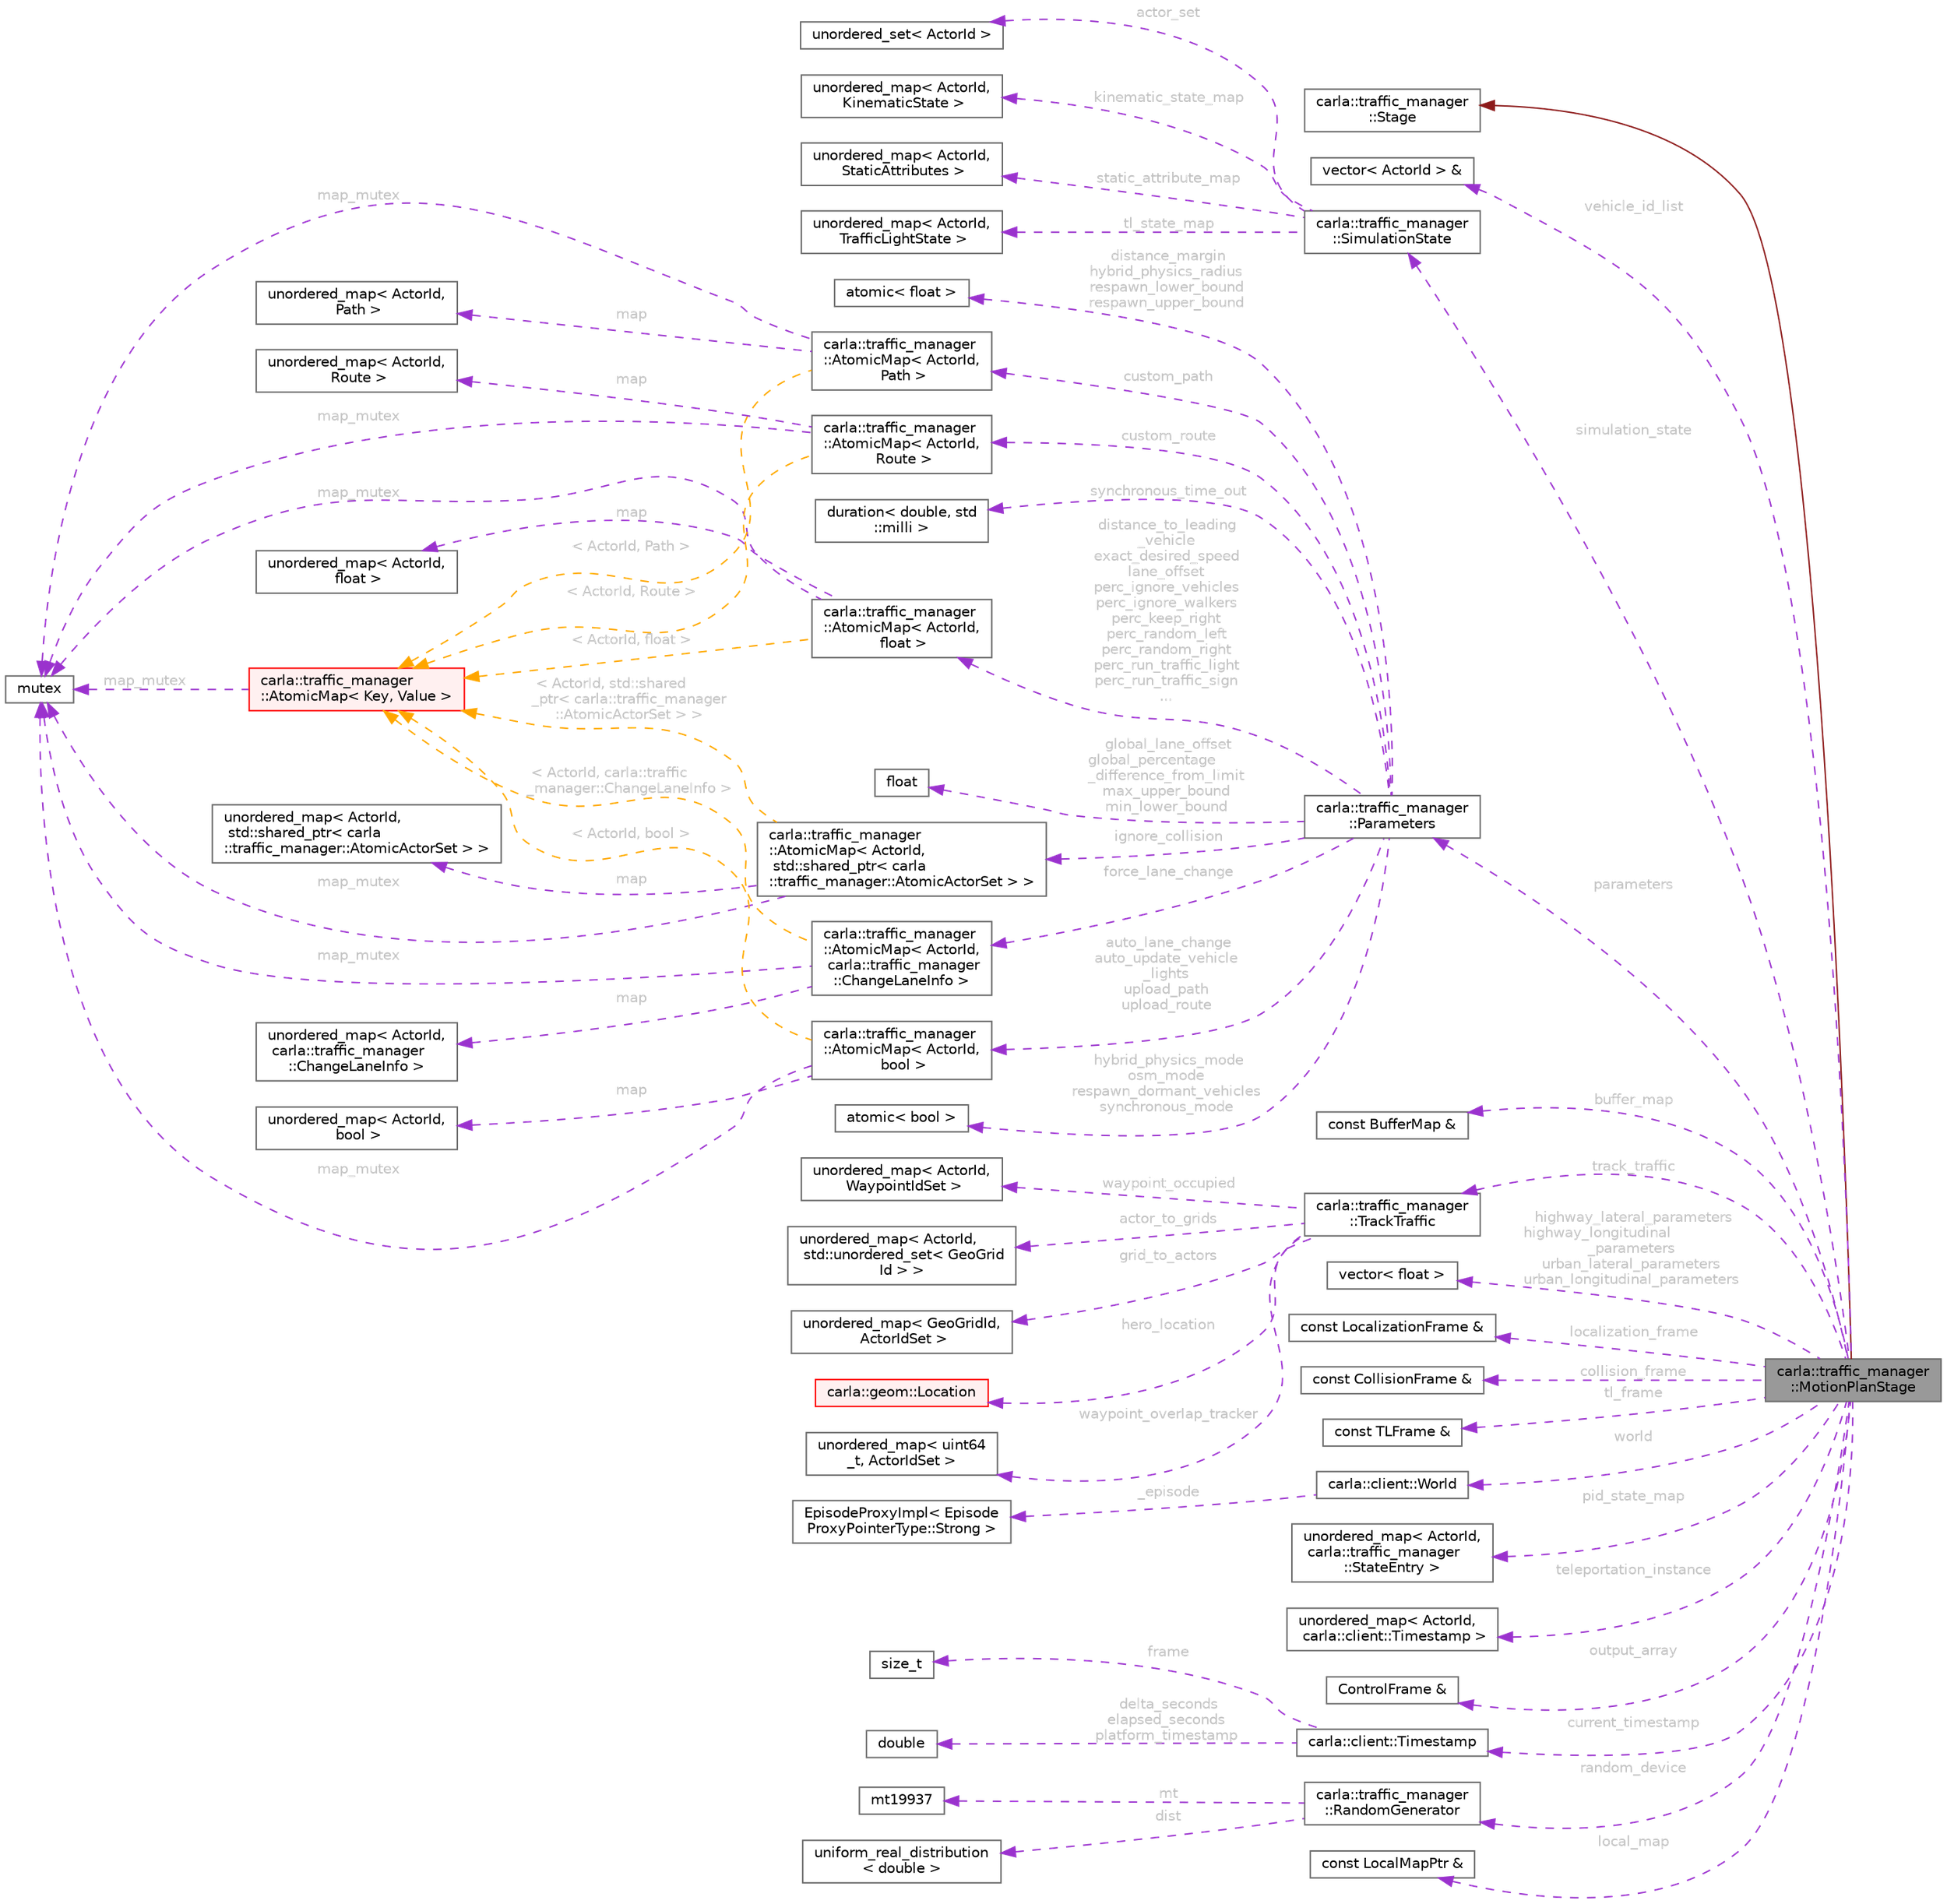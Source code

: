 digraph "carla::traffic_manager::MotionPlanStage"
{
 // INTERACTIVE_SVG=YES
 // LATEX_PDF_SIZE
  bgcolor="transparent";
  edge [fontname=Helvetica,fontsize=10,labelfontname=Helvetica,labelfontsize=10];
  node [fontname=Helvetica,fontsize=10,shape=box,height=0.2,width=0.4];
  rankdir="LR";
  Node1 [id="Node000001",label="carla::traffic_manager\l::MotionPlanStage",height=0.2,width=0.4,color="gray40", fillcolor="grey60", style="filled", fontcolor="black",tooltip=" "];
  Node2 -> Node1 [id="edge1_Node000001_Node000002",dir="back",color="firebrick4",style="solid",tooltip=" "];
  Node2 [id="Node000002",label="carla::traffic_manager\l::Stage",height=0.2,width=0.4,color="gray40", fillcolor="white", style="filled",URL="$d2/dcf/classcarla_1_1traffic__manager_1_1Stage.html",tooltip="Stage type interface."];
  Node3 -> Node1 [id="edge2_Node000001_Node000003",dir="back",color="darkorchid3",style="dashed",tooltip=" ",label=" vehicle_id_list",fontcolor="grey" ];
  Node3 [id="Node000003",label="vector\< ActorId \> &",height=0.2,width=0.4,color="gray40", fillcolor="white", style="filled",tooltip=" "];
  Node4 -> Node1 [id="edge3_Node000001_Node000004",dir="back",color="darkorchid3",style="dashed",tooltip=" ",label=" simulation_state",fontcolor="grey" ];
  Node4 [id="Node000004",label="carla::traffic_manager\l::SimulationState",height=0.2,width=0.4,color="gray40", fillcolor="white", style="filled",URL="$d9/d2b/classcarla_1_1traffic__manager_1_1SimulationState.html",tooltip="This class holds the state of all the vehicles in the simlation."];
  Node5 -> Node4 [id="edge4_Node000004_Node000005",dir="back",color="darkorchid3",style="dashed",tooltip=" ",label=" actor_set",fontcolor="grey" ];
  Node5 [id="Node000005",label="unordered_set\< ActorId \>",height=0.2,width=0.4,color="gray40", fillcolor="white", style="filled",tooltip=" "];
  Node6 -> Node4 [id="edge5_Node000004_Node000006",dir="back",color="darkorchid3",style="dashed",tooltip=" ",label=" kinematic_state_map",fontcolor="grey" ];
  Node6 [id="Node000006",label="unordered_map\< ActorId,\l KinematicState \>",height=0.2,width=0.4,color="gray40", fillcolor="white", style="filled",tooltip=" "];
  Node7 -> Node4 [id="edge6_Node000004_Node000007",dir="back",color="darkorchid3",style="dashed",tooltip=" ",label=" static_attribute_map",fontcolor="grey" ];
  Node7 [id="Node000007",label="unordered_map\< ActorId,\l StaticAttributes \>",height=0.2,width=0.4,color="gray40", fillcolor="white", style="filled",tooltip=" "];
  Node8 -> Node4 [id="edge7_Node000004_Node000008",dir="back",color="darkorchid3",style="dashed",tooltip=" ",label=" tl_state_map",fontcolor="grey" ];
  Node8 [id="Node000008",label="unordered_map\< ActorId,\l TrafficLightState \>",height=0.2,width=0.4,color="gray40", fillcolor="white", style="filled",tooltip=" "];
  Node9 -> Node1 [id="edge8_Node000001_Node000009",dir="back",color="darkorchid3",style="dashed",tooltip=" ",label=" parameters",fontcolor="grey" ];
  Node9 [id="Node000009",label="carla::traffic_manager\l::Parameters",height=0.2,width=0.4,color="gray40", fillcolor="white", style="filled",URL="$d6/ddb/classcarla_1_1traffic__manager_1_1Parameters.html",tooltip=" "];
  Node10 -> Node9 [id="edge9_Node000009_Node000010",dir="back",color="darkorchid3",style="dashed",tooltip=" ",label=" distance_to_leading\l_vehicle\nexact_desired_speed\nlane_offset\nperc_ignore_vehicles\nperc_ignore_walkers\nperc_keep_right\nperc_random_left\nperc_random_right\nperc_run_traffic_light\nperc_run_traffic_sign\n...",fontcolor="grey" ];
  Node10 [id="Node000010",label="carla::traffic_manager\l::AtomicMap\< ActorId,\l float \>",height=0.2,width=0.4,color="gray40", fillcolor="white", style="filled",URL="$d7/d02/classcarla_1_1traffic__manager_1_1AtomicMap.html",tooltip=" "];
  Node11 -> Node10 [id="edge10_Node000010_Node000011",dir="back",color="darkorchid3",style="dashed",tooltip=" ",label=" map_mutex",fontcolor="grey" ];
  Node11 [id="Node000011",label="mutex",height=0.2,width=0.4,color="gray40", fillcolor="white", style="filled",tooltip=" "];
  Node12 -> Node10 [id="edge11_Node000010_Node000012",dir="back",color="darkorchid3",style="dashed",tooltip=" ",label=" map",fontcolor="grey" ];
  Node12 [id="Node000012",label="unordered_map\< ActorId,\l float \>",height=0.2,width=0.4,color="gray40", fillcolor="white", style="filled",tooltip=" "];
  Node13 -> Node10 [id="edge12_Node000010_Node000013",dir="back",color="orange",style="dashed",tooltip=" ",label=" \< ActorId, float \>",fontcolor="grey" ];
  Node13 [id="Node000013",label="carla::traffic_manager\l::AtomicMap\< Key, Value \>",height=0.2,width=0.4,color="red", fillcolor="#FFF0F0", style="filled",URL="$d7/d02/classcarla_1_1traffic__manager_1_1AtomicMap.html",tooltip=" "];
  Node11 -> Node13 [id="edge13_Node000013_Node000011",dir="back",color="darkorchid3",style="dashed",tooltip=" ",label=" map_mutex",fontcolor="grey" ];
  Node15 -> Node9 [id="edge14_Node000009_Node000015",dir="back",color="darkorchid3",style="dashed",tooltip=" ",label=" global_lane_offset\nglobal_percentage\l_difference_from_limit\nmax_upper_bound\nmin_lower_bound",fontcolor="grey" ];
  Node15 [id="Node000015",label="float",height=0.2,width=0.4,color="gray40", fillcolor="white", style="filled",tooltip=" "];
  Node16 -> Node9 [id="edge15_Node000009_Node000016",dir="back",color="darkorchid3",style="dashed",tooltip=" ",label=" ignore_collision",fontcolor="grey" ];
  Node16 [id="Node000016",label="carla::traffic_manager\l::AtomicMap\< ActorId,\l std::shared_ptr\< carla\l::traffic_manager::AtomicActorSet \> \>",height=0.2,width=0.4,color="gray40", fillcolor="white", style="filled",URL="$d7/d02/classcarla_1_1traffic__manager_1_1AtomicMap.html",tooltip=" "];
  Node11 -> Node16 [id="edge16_Node000016_Node000011",dir="back",color="darkorchid3",style="dashed",tooltip=" ",label=" map_mutex",fontcolor="grey" ];
  Node17 -> Node16 [id="edge17_Node000016_Node000017",dir="back",color="darkorchid3",style="dashed",tooltip=" ",label=" map",fontcolor="grey" ];
  Node17 [id="Node000017",label="unordered_map\< ActorId,\l std::shared_ptr\< carla\l::traffic_manager::AtomicActorSet \> \>",height=0.2,width=0.4,color="gray40", fillcolor="white", style="filled",URL="$de/d32/classstd_1_1unordered__map_3_01ActorId_00_01std_1_1shared__ptr_3_01carla_1_1traffic__manager_1_1AtomicActorSet_01_4_01_4.html",tooltip=" "];
  Node13 -> Node16 [id="edge18_Node000016_Node000013",dir="back",color="orange",style="dashed",tooltip=" ",label=" \< ActorId, std::shared\l_ptr\< carla::traffic_manager\l::AtomicActorSet \> \>",fontcolor="grey" ];
  Node18 -> Node9 [id="edge19_Node000009_Node000018",dir="back",color="darkorchid3",style="dashed",tooltip=" ",label=" force_lane_change",fontcolor="grey" ];
  Node18 [id="Node000018",label="carla::traffic_manager\l::AtomicMap\< ActorId,\l carla::traffic_manager\l::ChangeLaneInfo \>",height=0.2,width=0.4,color="gray40", fillcolor="white", style="filled",URL="$d7/d02/classcarla_1_1traffic__manager_1_1AtomicMap.html",tooltip=" "];
  Node11 -> Node18 [id="edge20_Node000018_Node000011",dir="back",color="darkorchid3",style="dashed",tooltip=" ",label=" map_mutex",fontcolor="grey" ];
  Node19 -> Node18 [id="edge21_Node000018_Node000019",dir="back",color="darkorchid3",style="dashed",tooltip=" ",label=" map",fontcolor="grey" ];
  Node19 [id="Node000019",label="unordered_map\< ActorId,\l carla::traffic_manager\l::ChangeLaneInfo \>",height=0.2,width=0.4,color="gray40", fillcolor="white", style="filled",URL="$d0/d56/classstd_1_1unordered__map_3_01ActorId_00_01carla_1_1traffic__manager_1_1ChangeLaneInfo_01_4.html",tooltip=" "];
  Node13 -> Node18 [id="edge22_Node000018_Node000013",dir="back",color="orange",style="dashed",tooltip=" ",label=" \< ActorId, carla::traffic\l_manager::ChangeLaneInfo \>",fontcolor="grey" ];
  Node20 -> Node9 [id="edge23_Node000009_Node000020",dir="back",color="darkorchid3",style="dashed",tooltip=" ",label=" auto_lane_change\nauto_update_vehicle\l_lights\nupload_path\nupload_route",fontcolor="grey" ];
  Node20 [id="Node000020",label="carla::traffic_manager\l::AtomicMap\< ActorId,\l bool \>",height=0.2,width=0.4,color="gray40", fillcolor="white", style="filled",URL="$d7/d02/classcarla_1_1traffic__manager_1_1AtomicMap.html",tooltip=" "];
  Node11 -> Node20 [id="edge24_Node000020_Node000011",dir="back",color="darkorchid3",style="dashed",tooltip=" ",label=" map_mutex",fontcolor="grey" ];
  Node21 -> Node20 [id="edge25_Node000020_Node000021",dir="back",color="darkorchid3",style="dashed",tooltip=" ",label=" map",fontcolor="grey" ];
  Node21 [id="Node000021",label="unordered_map\< ActorId,\l bool \>",height=0.2,width=0.4,color="gray40", fillcolor="white", style="filled",tooltip=" "];
  Node13 -> Node20 [id="edge26_Node000020_Node000013",dir="back",color="orange",style="dashed",tooltip=" ",label=" \< ActorId, bool \>",fontcolor="grey" ];
  Node22 -> Node9 [id="edge27_Node000009_Node000022",dir="back",color="darkorchid3",style="dashed",tooltip=" ",label=" hybrid_physics_mode\nosm_mode\nrespawn_dormant_vehicles\nsynchronous_mode",fontcolor="grey" ];
  Node22 [id="Node000022",label="atomic\< bool \>",height=0.2,width=0.4,color="gray40", fillcolor="white", style="filled",tooltip=" "];
  Node23 -> Node9 [id="edge28_Node000009_Node000023",dir="back",color="darkorchid3",style="dashed",tooltip=" ",label=" distance_margin\nhybrid_physics_radius\nrespawn_lower_bound\nrespawn_upper_bound",fontcolor="grey" ];
  Node23 [id="Node000023",label="atomic\< float \>",height=0.2,width=0.4,color="gray40", fillcolor="white", style="filled",tooltip=" "];
  Node24 -> Node9 [id="edge29_Node000009_Node000024",dir="back",color="darkorchid3",style="dashed",tooltip=" ",label=" custom_path",fontcolor="grey" ];
  Node24 [id="Node000024",label="carla::traffic_manager\l::AtomicMap\< ActorId,\l Path \>",height=0.2,width=0.4,color="gray40", fillcolor="white", style="filled",URL="$d7/d02/classcarla_1_1traffic__manager_1_1AtomicMap.html",tooltip=" "];
  Node11 -> Node24 [id="edge30_Node000024_Node000011",dir="back",color="darkorchid3",style="dashed",tooltip=" ",label=" map_mutex",fontcolor="grey" ];
  Node25 -> Node24 [id="edge31_Node000024_Node000025",dir="back",color="darkorchid3",style="dashed",tooltip=" ",label=" map",fontcolor="grey" ];
  Node25 [id="Node000025",label="unordered_map\< ActorId,\l Path \>",height=0.2,width=0.4,color="gray40", fillcolor="white", style="filled",URL="$d8/d9c/classstd_1_1unordered__map_3_01ActorId_00_01Path_01_4.html",tooltip=" "];
  Node13 -> Node24 [id="edge32_Node000024_Node000013",dir="back",color="orange",style="dashed",tooltip=" ",label=" \< ActorId, Path \>",fontcolor="grey" ];
  Node26 -> Node9 [id="edge33_Node000009_Node000026",dir="back",color="darkorchid3",style="dashed",tooltip=" ",label=" custom_route",fontcolor="grey" ];
  Node26 [id="Node000026",label="carla::traffic_manager\l::AtomicMap\< ActorId,\l Route \>",height=0.2,width=0.4,color="gray40", fillcolor="white", style="filled",URL="$d7/d02/classcarla_1_1traffic__manager_1_1AtomicMap.html",tooltip=" "];
  Node11 -> Node26 [id="edge34_Node000026_Node000011",dir="back",color="darkorchid3",style="dashed",tooltip=" ",label=" map_mutex",fontcolor="grey" ];
  Node27 -> Node26 [id="edge35_Node000026_Node000027",dir="back",color="darkorchid3",style="dashed",tooltip=" ",label=" map",fontcolor="grey" ];
  Node27 [id="Node000027",label="unordered_map\< ActorId,\l Route \>",height=0.2,width=0.4,color="gray40", fillcolor="white", style="filled",URL="$df/d73/classstd_1_1unordered__map_3_01ActorId_00_01Route_01_4.html",tooltip=" "];
  Node13 -> Node26 [id="edge36_Node000026_Node000013",dir="back",color="orange",style="dashed",tooltip=" ",label=" \< ActorId, Route \>",fontcolor="grey" ];
  Node28 -> Node9 [id="edge37_Node000009_Node000028",dir="back",color="darkorchid3",style="dashed",tooltip=" ",label=" synchronous_time_out",fontcolor="grey" ];
  Node28 [id="Node000028",label="duration\< double, std\l::milli \>",height=0.2,width=0.4,color="gray40", fillcolor="white", style="filled",tooltip=" "];
  Node29 -> Node1 [id="edge38_Node000001_Node000029",dir="back",color="darkorchid3",style="dashed",tooltip=" ",label=" buffer_map",fontcolor="grey" ];
  Node29 [id="Node000029",label="const BufferMap &",height=0.2,width=0.4,color="gray40", fillcolor="white", style="filled",tooltip=" "];
  Node30 -> Node1 [id="edge39_Node000001_Node000030",dir="back",color="darkorchid3",style="dashed",tooltip=" ",label=" track_traffic",fontcolor="grey" ];
  Node30 [id="Node000030",label="carla::traffic_manager\l::TrackTraffic",height=0.2,width=0.4,color="gray40", fillcolor="white", style="filled",URL="$d2/d36/classcarla_1_1traffic__manager_1_1TrackTraffic.html",tooltip=" "];
  Node31 -> Node30 [id="edge40_Node000030_Node000031",dir="back",color="darkorchid3",style="dashed",tooltip=" ",label=" waypoint_overlap_tracker",fontcolor="grey" ];
  Node31 [id="Node000031",label="unordered_map\< uint64\l_t, ActorIdSet \>",height=0.2,width=0.4,color="gray40", fillcolor="white", style="filled",tooltip=" "];
  Node32 -> Node30 [id="edge41_Node000030_Node000032",dir="back",color="darkorchid3",style="dashed",tooltip=" ",label=" waypoint_occupied",fontcolor="grey" ];
  Node32 [id="Node000032",label="unordered_map\< ActorId,\l WaypointIdSet \>",height=0.2,width=0.4,color="gray40", fillcolor="white", style="filled",tooltip=" "];
  Node33 -> Node30 [id="edge42_Node000030_Node000033",dir="back",color="darkorchid3",style="dashed",tooltip=" ",label=" actor_to_grids",fontcolor="grey" ];
  Node33 [id="Node000033",label="unordered_map\< ActorId,\l std::unordered_set\< GeoGrid\lId \> \>",height=0.2,width=0.4,color="gray40", fillcolor="white", style="filled",tooltip=" "];
  Node34 -> Node30 [id="edge43_Node000030_Node000034",dir="back",color="darkorchid3",style="dashed",tooltip=" ",label=" grid_to_actors",fontcolor="grey" ];
  Node34 [id="Node000034",label="unordered_map\< GeoGridId,\l ActorIdSet \>",height=0.2,width=0.4,color="gray40", fillcolor="white", style="filled",tooltip=" "];
  Node35 -> Node30 [id="edge44_Node000030_Node000035",dir="back",color="darkorchid3",style="dashed",tooltip=" ",label=" hero_location",fontcolor="grey" ];
  Node35 [id="Node000035",label="carla::geom::Location",height=0.2,width=0.4,color="red", fillcolor="#FFF0F0", style="filled",URL="$de/d23/classcarla_1_1geom_1_1Location.html",tooltip=" "];
  Node37 -> Node1 [id="edge45_Node000001_Node000037",dir="back",color="darkorchid3",style="dashed",tooltip=" ",label=" highway_lateral_parameters\nhighway_longitudinal\l_parameters\nurban_lateral_parameters\nurban_longitudinal_parameters",fontcolor="grey" ];
  Node37 [id="Node000037",label="vector\< float \>",height=0.2,width=0.4,color="gray40", fillcolor="white", style="filled",tooltip=" "];
  Node38 -> Node1 [id="edge46_Node000001_Node000038",dir="back",color="darkorchid3",style="dashed",tooltip=" ",label=" localization_frame",fontcolor="grey" ];
  Node38 [id="Node000038",label="const LocalizationFrame &",height=0.2,width=0.4,color="gray40", fillcolor="white", style="filled",tooltip=" "];
  Node39 -> Node1 [id="edge47_Node000001_Node000039",dir="back",color="darkorchid3",style="dashed",tooltip=" ",label=" collision_frame",fontcolor="grey" ];
  Node39 [id="Node000039",label="const CollisionFrame &",height=0.2,width=0.4,color="gray40", fillcolor="white", style="filled",tooltip=" "];
  Node40 -> Node1 [id="edge48_Node000001_Node000040",dir="back",color="darkorchid3",style="dashed",tooltip=" ",label=" tl_frame",fontcolor="grey" ];
  Node40 [id="Node000040",label="const TLFrame &",height=0.2,width=0.4,color="gray40", fillcolor="white", style="filled",tooltip=" "];
  Node41 -> Node1 [id="edge49_Node000001_Node000041",dir="back",color="darkorchid3",style="dashed",tooltip=" ",label=" world",fontcolor="grey" ];
  Node41 [id="Node000041",label="carla::client::World",height=0.2,width=0.4,color="gray40", fillcolor="white", style="filled",URL="$db/d1f/classcarla_1_1client_1_1World.html",tooltip=" "];
  Node42 -> Node41 [id="edge50_Node000041_Node000042",dir="back",color="darkorchid3",style="dashed",tooltip=" ",label=" _episode",fontcolor="grey" ];
  Node42 [id="Node000042",label="EpisodeProxyImpl\< Episode\lProxyPointerType::Strong \>",height=0.2,width=0.4,color="gray40", fillcolor="white", style="filled",tooltip=" "];
  Node43 -> Node1 [id="edge51_Node000001_Node000043",dir="back",color="darkorchid3",style="dashed",tooltip=" ",label=" pid_state_map",fontcolor="grey" ];
  Node43 [id="Node000043",label="unordered_map\< ActorId,\l carla::traffic_manager\l::StateEntry \>",height=0.2,width=0.4,color="gray40", fillcolor="white", style="filled",tooltip=" "];
  Node44 -> Node1 [id="edge52_Node000001_Node000044",dir="back",color="darkorchid3",style="dashed",tooltip=" ",label=" teleportation_instance",fontcolor="grey" ];
  Node44 [id="Node000044",label="unordered_map\< ActorId,\l carla::client::Timestamp \>",height=0.2,width=0.4,color="gray40", fillcolor="white", style="filled",tooltip=" "];
  Node45 -> Node1 [id="edge53_Node000001_Node000045",dir="back",color="darkorchid3",style="dashed",tooltip=" ",label=" output_array",fontcolor="grey" ];
  Node45 [id="Node000045",label="ControlFrame &",height=0.2,width=0.4,color="gray40", fillcolor="white", style="filled",tooltip=" "];
  Node46 -> Node1 [id="edge54_Node000001_Node000046",dir="back",color="darkorchid3",style="dashed",tooltip=" ",label=" current_timestamp",fontcolor="grey" ];
  Node46 [id="Node000046",label="carla::client::Timestamp",height=0.2,width=0.4,color="gray40", fillcolor="white", style="filled",URL="$df/d2c/classcarla_1_1client_1_1Timestamp.html",tooltip=" "];
  Node47 -> Node46 [id="edge55_Node000046_Node000047",dir="back",color="darkorchid3",style="dashed",tooltip=" ",label=" frame",fontcolor="grey" ];
  Node47 [id="Node000047",label="size_t",height=0.2,width=0.4,color="gray40", fillcolor="white", style="filled",tooltip=" "];
  Node48 -> Node46 [id="edge56_Node000046_Node000048",dir="back",color="darkorchid3",style="dashed",tooltip=" ",label=" delta_seconds\nelapsed_seconds\nplatform_timestamp",fontcolor="grey" ];
  Node48 [id="Node000048",label="double",height=0.2,width=0.4,color="gray40", fillcolor="white", style="filled",tooltip=" "];
  Node49 -> Node1 [id="edge57_Node000001_Node000049",dir="back",color="darkorchid3",style="dashed",tooltip=" ",label=" random_device",fontcolor="grey" ];
  Node49 [id="Node000049",label="carla::traffic_manager\l::RandomGenerator",height=0.2,width=0.4,color="gray40", fillcolor="white", style="filled",URL="$d2/df0/classcarla_1_1traffic__manager_1_1RandomGenerator.html",tooltip=" "];
  Node50 -> Node49 [id="edge58_Node000049_Node000050",dir="back",color="darkorchid3",style="dashed",tooltip=" ",label=" mt",fontcolor="grey" ];
  Node50 [id="Node000050",label="mt19937",height=0.2,width=0.4,color="gray40", fillcolor="white", style="filled",tooltip=" "];
  Node51 -> Node49 [id="edge59_Node000049_Node000051",dir="back",color="darkorchid3",style="dashed",tooltip=" ",label=" dist",fontcolor="grey" ];
  Node51 [id="Node000051",label="uniform_real_distribution\l\< double \>",height=0.2,width=0.4,color="gray40", fillcolor="white", style="filled",tooltip=" "];
  Node52 -> Node1 [id="edge60_Node000001_Node000052",dir="back",color="darkorchid3",style="dashed",tooltip=" ",label=" local_map",fontcolor="grey" ];
  Node52 [id="Node000052",label="const LocalMapPtr &",height=0.2,width=0.4,color="gray40", fillcolor="white", style="filled",tooltip=" "];
}
